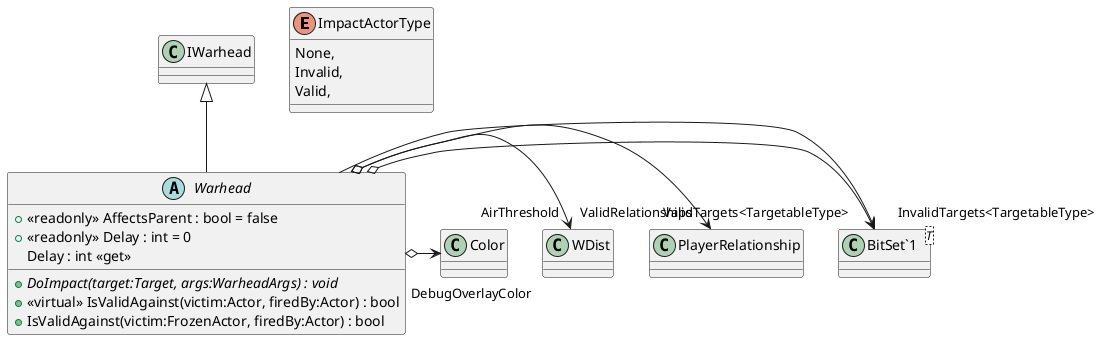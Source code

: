 @startuml
enum ImpactActorType {
    None,
    Invalid,
    Valid,
}
abstract class Warhead {
    + <<readonly>> AffectsParent : bool = false
    + <<readonly>> Delay : int = 0
    Delay : int <<get>>
    + {abstract} DoImpact(target:Target, args:WarheadArgs) : void
    + <<virtual>> IsValidAgainst(victim:Actor, firedBy:Actor) : bool
    + IsValidAgainst(victim:FrozenActor, firedBy:Actor) : bool
}
class "BitSet`1"<T> {
}
IWarhead <|-- Warhead
Warhead o-> "ValidTargets<TargetableType>" "BitSet`1"
Warhead --> "InvalidTargets<TargetableType>" "BitSet`1"
Warhead o-> "ValidRelationships" PlayerRelationship
Warhead o-> "AirThreshold" WDist
Warhead o-> "DebugOverlayColor" Color
@enduml
